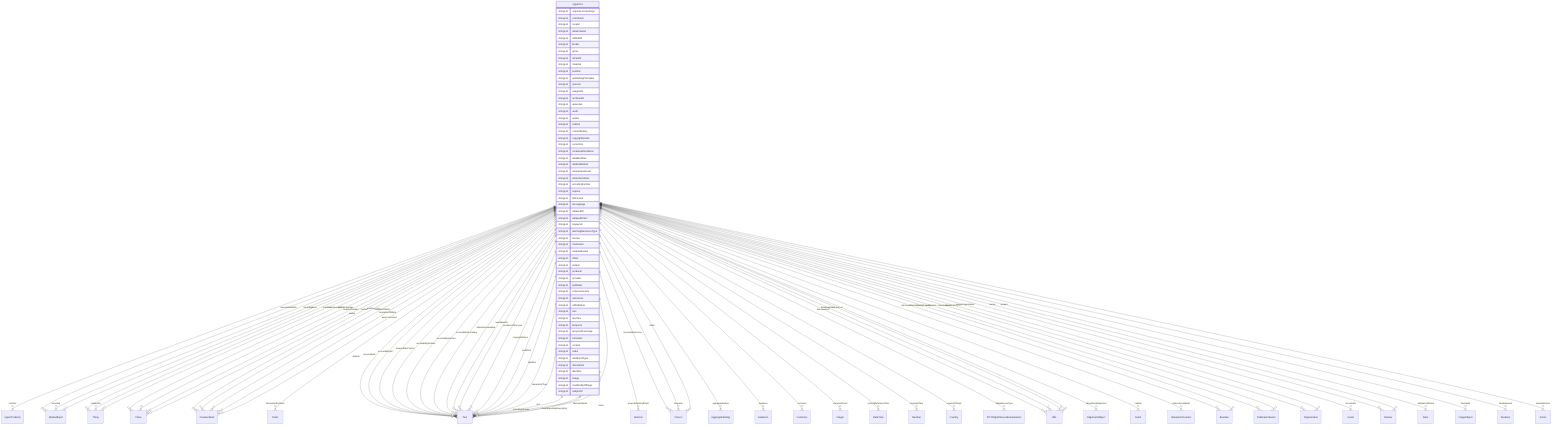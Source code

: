 erDiagram
HyperToc {
    stringList acquireLicensePage  
    stringList contributor  
    stringList creator  
    stringList dateCreated  
    stringList editEIDR  
    stringList funder  
    stringList genre  
    stringList isPartOf  
    stringList material  
    stringList position  
    stringList publishingPrinciples  
    stringList sponsor  
    stringList usageInfo  
    stringList archivedAt  
    stringList assesses  
    stringList audio  
    stringList author  
    stringList citation  
    stringList contentRating  
    stringList copyrightHolder  
    stringList correction  
    stringList creativeWorkStatus  
    stringList dateModified  
    stringList datePublished  
    stringList educationalLevel  
    stringList educationalUse  
    stringList encodingFormat  
    stringList expires  
    stringList fileFormat  
    stringList inLanguage  
    stringList isBasedOn  
    stringList isBasedOnUrl  
    stringList keywords  
    stringList learningResourceType  
    stringList license  
    stringList maintainer  
    stringList materialExtent  
    stringList offers  
    stringList pattern  
    stringList producer  
    stringList provider  
    stringList publisher  
    stringList schemaVersion  
    stringList sdLicense  
    stringList sdPublisher  
    stringList size  
    stringList teaches  
    stringList temporal  
    stringList temporalCoverage  
    stringList translator  
    stringList version  
    stringList video  
    stringList additionalType  
    stringList description  
    stringList identifier  
    stringList image  
    stringList mainEntityOfPage  
    stringList subjectOf  
}

HyperToc ||--}o HyperTocEntry : "tocEntry"
HyperToc ||--}o MediaObject : "associatedMedia"
HyperToc ||--}o Thing : "about"
HyperToc ||--}o Place : "contentLocation"
HyperToc ||--}o CreativeWork : "hasPart"
HyperToc ||--}o Claim : "interpretedAsClaim"
HyperToc ||--}o Thing : "mainEntity"
HyperToc ||--}o Place : "spatialCoverage"
HyperToc ||--}o CreativeWork : "workExample"
HyperToc ||--}o Text : "abstract"
HyperToc ||--}o Text : "accessMode"
HyperToc ||--}o ItemList : "accessModeSufficient"
HyperToc ||--}o Text : "accessibilityAPI"
HyperToc ||--}o Text : "accessibilityControl"
HyperToc ||--}o Text : "accessibilityFeature"
HyperToc ||--}o Text : "accessibilityHazard"
HyperToc ||--}o Text : "accessibilitySummary"
HyperToc ||--}o Person : "accountablePerson"
HyperToc ||--}o AggregateRating : "aggregateRating"
HyperToc ||--}o Text : "alternativeHeadline"
HyperToc ||--}o Audience : "audience"
HyperToc ||--}o Text : "award"
HyperToc ||--}o Text : "awards"
HyperToc ||--}o Person : "character"
HyperToc ||--}o Comment : "comment"
HyperToc ||--}o Integer : "commentCount"
HyperToc ||--}o Text : "conditionsOfAccess"
HyperToc ||--}o DateTime : "contentReferenceTime"
HyperToc ||--}o Text : "copyrightNotice"
HyperToc ||--}o Number : "copyrightYear"
HyperToc ||--}o Country : "countryOfOrigin"
HyperToc ||--}o Text : "creditText"
HyperToc ||--}o IPTCDigitalSourceEnumeration : "digitalSourceType"
HyperToc ||--}o URL : "discussionUrl"
HyperToc ||--}o Person : "editor"
HyperToc ||--}o AlignmentObject : "educationalAlignment"
HyperToc ||--}o MediaObject : "encoding"
HyperToc ||--}o MediaObject : "encodings"
HyperToc ||--}o CreativeWork : "exampleOfWork"
HyperToc ||--}o Grant : "funding"
HyperToc ||--}o Text : "headline"
HyperToc ||--}o InteractionCounter : "interactionStatistic"
HyperToc ||--}o Text : "interactivityType"
HyperToc ||--}o Boolean : "isAccessibleForFree"
HyperToc ||--}o Boolean : "isFamilyFriendly"
HyperToc ||--}o Place : "locationCreated"
HyperToc ||--}o Thing : "mentions"
HyperToc ||--}o PublicationEvent : "publication"
HyperToc ||--}o Organization : "publisherImprint"
HyperToc ||--}o Event : "recordedAt"
HyperToc ||--}o PublicationEvent : "releasedEvent"
HyperToc ||--}o Review : "review"
HyperToc ||--}o Review : "reviews"
HyperToc ||--}o Date : "sdDatePublished"
HyperToc ||--}o Organization : "sourceOrganization"
HyperToc ||--}o Place : "spatial"
HyperToc ||--}o Text : "text"
HyperToc ||--}o ImageObject : "thumbnail"
HyperToc ||--}o URL : "thumbnailUrl"
HyperToc ||--}o Duration : "timeRequired"
HyperToc ||--}o CreativeWork : "translationOfWork"
HyperToc ||--}o Text : "typicalAgeRange"
HyperToc ||--}o CreativeWork : "workTranslation"
HyperToc ||--}o Text : "alternateName"
HyperToc ||--}o Text : "disambiguatingDescription"
HyperToc ||--}o Text : "name"
HyperToc ||--}o URL : "sameAs"
HyperToc ||--}o Action : "potentialAction"
HyperToc ||--}o URL : "url"